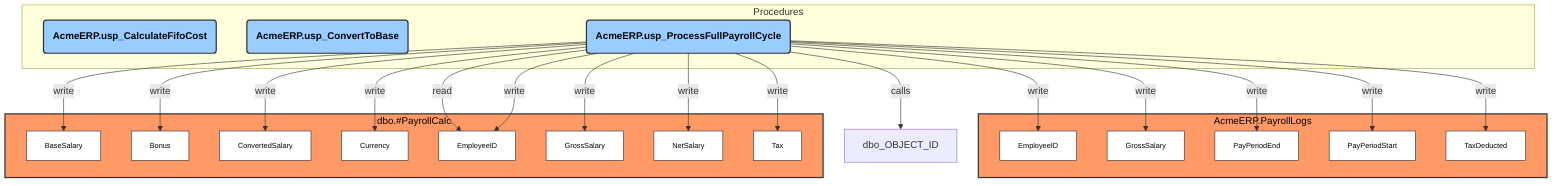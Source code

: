graph TD

    %% --- Styles --- %%
    classDef table fill:#f96,stroke:#333,stroke-width:2px,color:#000;
    classDef function fill:#9f6,stroke:#333,stroke-width:2px,color:#000,font-weight:bold;
    classDef trigger fill:#fa0,stroke:#333,stroke-width:2px,color:#000,font-weight:bold;
    classDef procedure fill:#9cf,stroke:#333,stroke-width:2px,color:#000,font-weight:bold;
    classDef column fill:#fff,stroke:#333,stroke-width:1px,color:#000,font-size:12px;


    %% --- Visual Hierarchy --- %%
    subgraph Procedures
        AcmeERP_usp_CalculateFifoCost
        AcmeERP_usp_ConvertToBase
        AcmeERP_usp_ProcessFullPayrollCycle
    end


    %% --- Node Definitions --- %%

    subgraph sg_AcmeERP_PayrollLogs["AcmeERP.PayrollLogs"]
        AcmeERP_PayrollLogs_EmployeeID["EmployeeID"];
        class AcmeERP_PayrollLogs_EmployeeID column;
        AcmeERP_PayrollLogs_GrossSalary["GrossSalary"];
        class AcmeERP_PayrollLogs_GrossSalary column;
        AcmeERP_PayrollLogs_PayPeriodEnd["PayPeriodEnd"];
        class AcmeERP_PayrollLogs_PayPeriodEnd column;
        AcmeERP_PayrollLogs_PayPeriodStart["PayPeriodStart"];
        class AcmeERP_PayrollLogs_PayPeriodStart column;
        AcmeERP_PayrollLogs_TaxDeducted["TaxDeducted"];
        class AcmeERP_PayrollLogs_TaxDeducted column;
    end
    class sg_AcmeERP_PayrollLogs table;

    subgraph sg_dbo_PayrollCalc["dbo.#PayrollCalc"]
        dbo_PayrollCalc_BaseSalary["BaseSalary"];
        class dbo_PayrollCalc_BaseSalary column;
        dbo_PayrollCalc_Bonus["Bonus"];
        class dbo_PayrollCalc_Bonus column;
        dbo_PayrollCalc_ConvertedSalary["ConvertedSalary"];
        class dbo_PayrollCalc_ConvertedSalary column;
        dbo_PayrollCalc_Currency["Currency"];
        class dbo_PayrollCalc_Currency column;
        dbo_PayrollCalc_EmployeeID["EmployeeID"];
        class dbo_PayrollCalc_EmployeeID column;
        dbo_PayrollCalc_GrossSalary["GrossSalary"];
        class dbo_PayrollCalc_GrossSalary column;
        dbo_PayrollCalc_NetSalary["NetSalary"];
        class dbo_PayrollCalc_NetSalary column;
        dbo_PayrollCalc_Tax["Tax"];
        class dbo_PayrollCalc_Tax column;
    end
    class sg_dbo_PayrollCalc table;
    AcmeERP_usp_CalculateFifoCost("AcmeERP.usp_CalculateFifoCost");
    class AcmeERP_usp_CalculateFifoCost procedure;
    AcmeERP_usp_ConvertToBase("AcmeERP.usp_ConvertToBase");
    class AcmeERP_usp_ConvertToBase procedure;
    AcmeERP_usp_ProcessFullPayrollCycle("AcmeERP.usp_ProcessFullPayrollCycle");
    class AcmeERP_usp_ProcessFullPayrollCycle procedure;

    %% --- Relationships --- %%
    AcmeERP_usp_ProcessFullPayrollCycle -- "read" --> dbo_PayrollCalc_EmployeeID;
    AcmeERP_usp_ProcessFullPayrollCycle -- "write" --> AcmeERP_PayrollLogs_EmployeeID;
    AcmeERP_usp_ProcessFullPayrollCycle -- "write" --> AcmeERP_PayrollLogs_GrossSalary;
    AcmeERP_usp_ProcessFullPayrollCycle -- "write" --> AcmeERP_PayrollLogs_PayPeriodEnd;
    AcmeERP_usp_ProcessFullPayrollCycle -- "write" --> AcmeERP_PayrollLogs_PayPeriodStart;
    AcmeERP_usp_ProcessFullPayrollCycle -- "write" --> AcmeERP_PayrollLogs_TaxDeducted;
    AcmeERP_usp_ProcessFullPayrollCycle -- "write" --> dbo_PayrollCalc_BaseSalary;
    AcmeERP_usp_ProcessFullPayrollCycle -- "write" --> dbo_PayrollCalc_Bonus;
    AcmeERP_usp_ProcessFullPayrollCycle -- "write" --> dbo_PayrollCalc_ConvertedSalary;
    AcmeERP_usp_ProcessFullPayrollCycle -- "write" --> dbo_PayrollCalc_Currency;
    AcmeERP_usp_ProcessFullPayrollCycle -- "write" --> dbo_PayrollCalc_EmployeeID;
    AcmeERP_usp_ProcessFullPayrollCycle -- "write" --> dbo_PayrollCalc_GrossSalary;
    AcmeERP_usp_ProcessFullPayrollCycle -- "write" --> dbo_PayrollCalc_NetSalary;
    AcmeERP_usp_ProcessFullPayrollCycle -- "write" --> dbo_PayrollCalc_Tax;
    AcmeERP_usp_ProcessFullPayrollCycle -->|calls| dbo_OBJECT_ID;